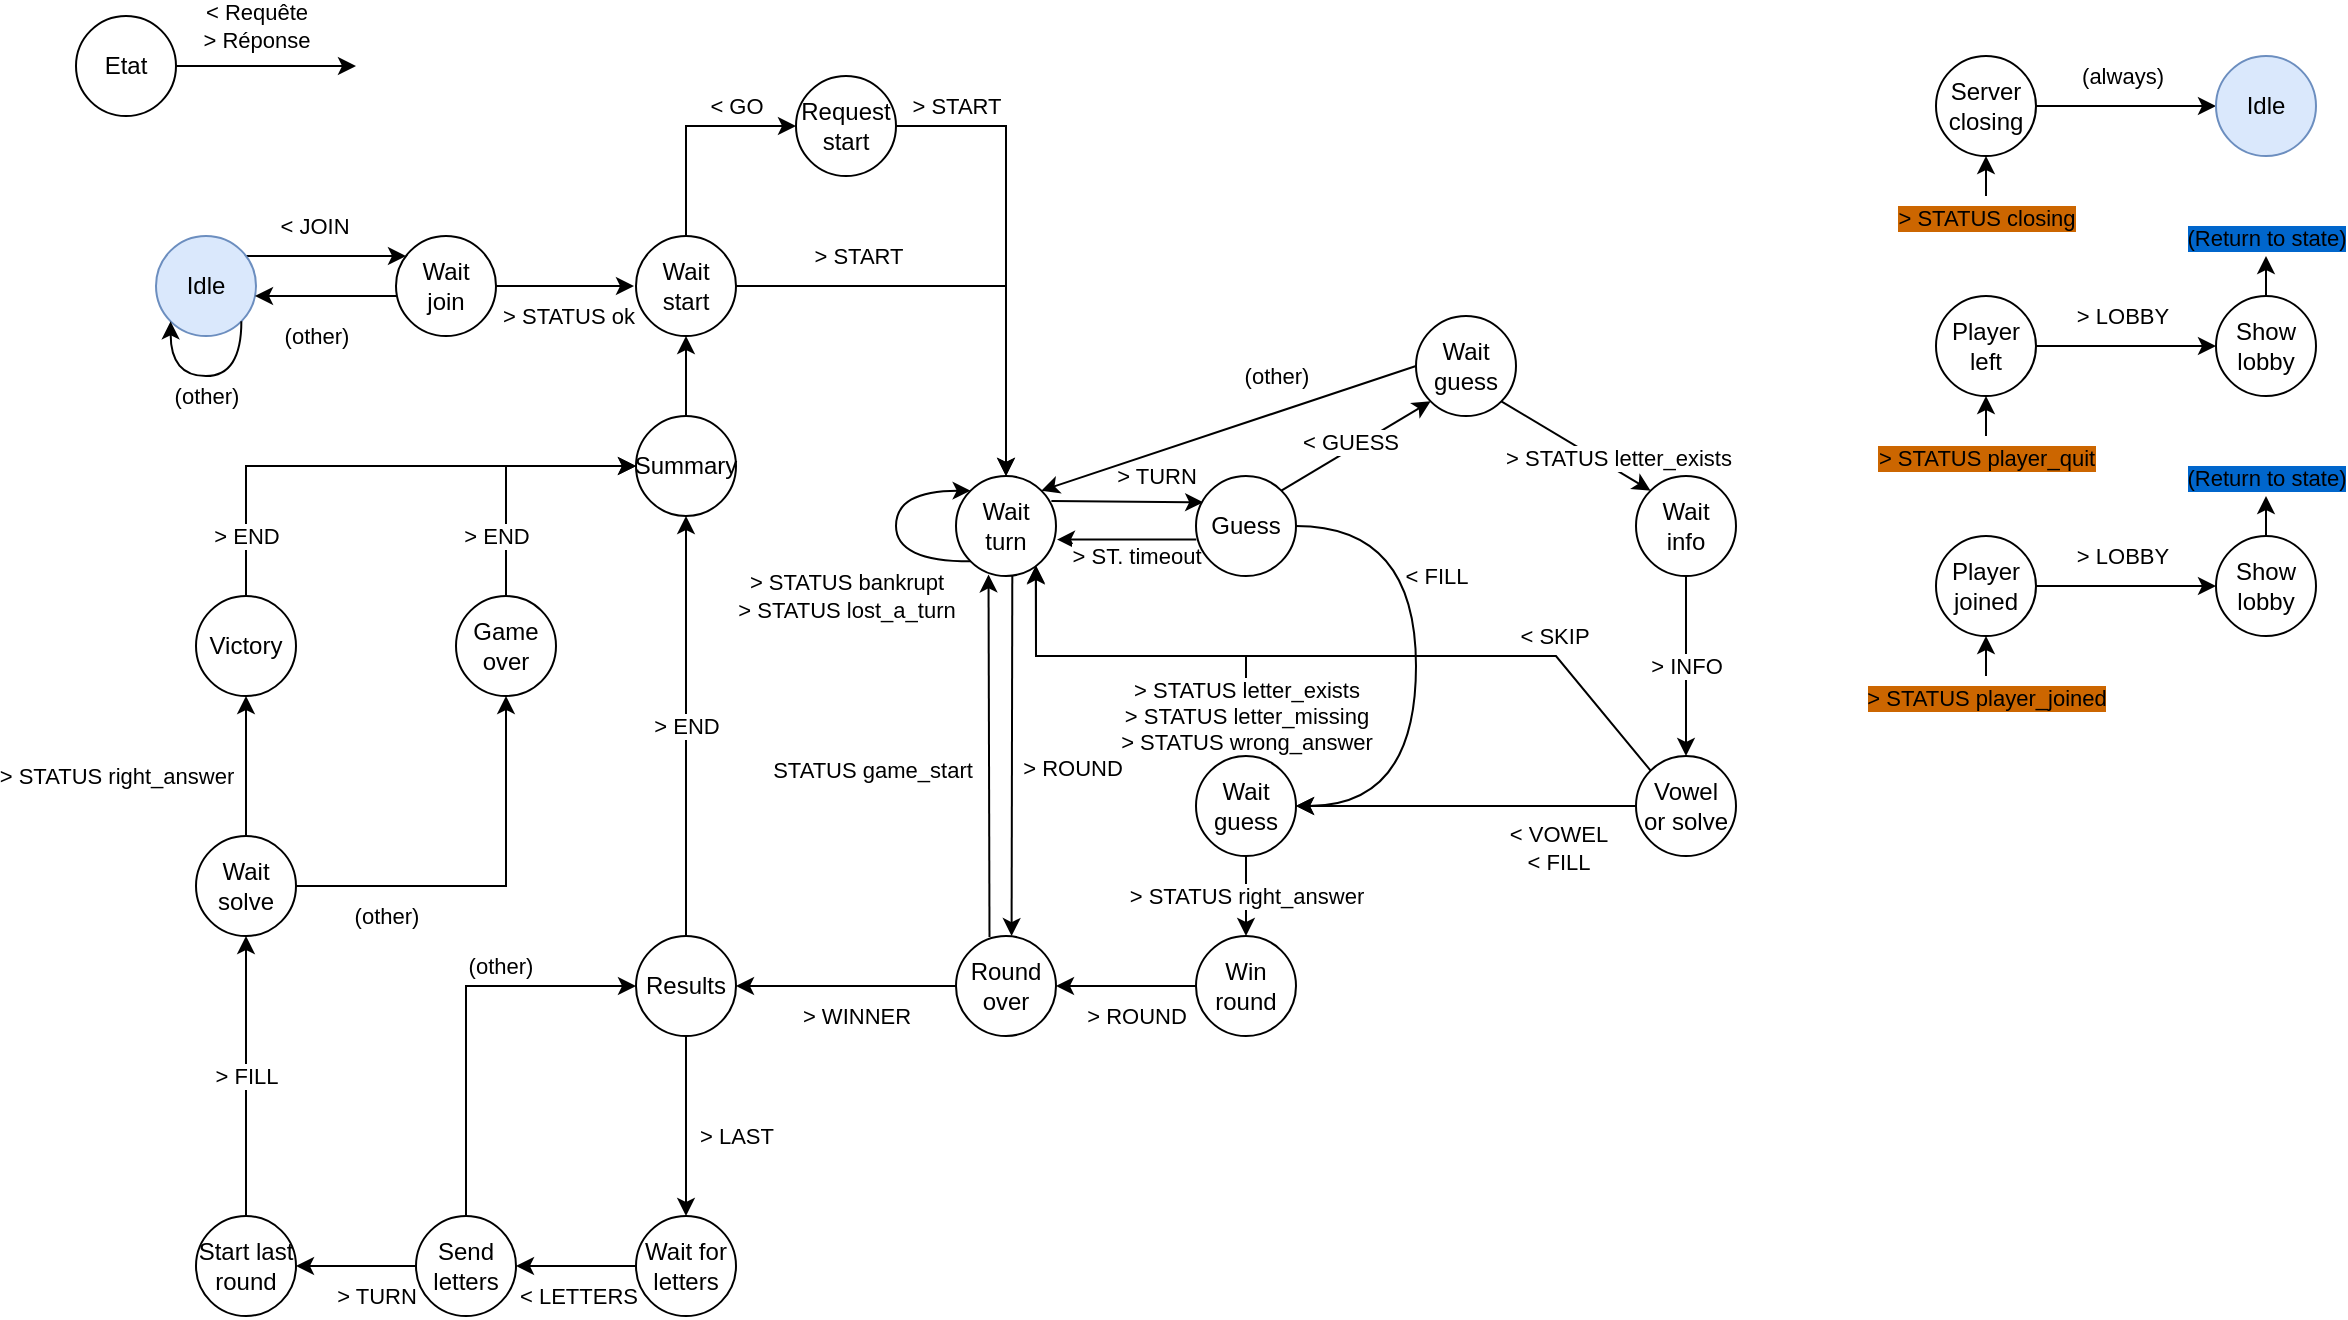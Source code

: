 <mxfile version="25.0.2">
  <diagram name="Page-1" id="v-ctXKjzzWnM4UZhPM1o">
    <mxGraphModel dx="1900" dy="629" grid="1" gridSize="10" guides="1" tooltips="1" connect="1" arrows="1" fold="1" page="1" pageScale="1" pageWidth="850" pageHeight="1100" math="0" shadow="0">
      <root>
        <mxCell id="0" />
        <mxCell id="1" parent="0" />
        <mxCell id="YX9CxxvUvG9lGDmzAH2j-2" style="edgeStyle=orthogonalEdgeStyle;rounded=0;orthogonalLoop=1;jettySize=auto;html=1;" parent="1" edge="1">
          <mxGeometry relative="1" as="geometry">
            <mxPoint x="140" y="35" as="targetPoint" />
            <mxPoint x="50" y="35" as="sourcePoint" />
            <Array as="points">
              <mxPoint x="130" y="35" />
            </Array>
          </mxGeometry>
        </mxCell>
        <mxCell id="YX9CxxvUvG9lGDmzAH2j-3" value="&amp;lt; Requête&lt;br&gt;&amp;gt; Réponse" style="edgeLabel;html=1;align=center;verticalAlign=middle;resizable=0;points=[];" parent="YX9CxxvUvG9lGDmzAH2j-2" vertex="1" connectable="0">
          <mxGeometry x="0.162" y="-5" relative="1" as="geometry">
            <mxPoint x="-13" y="-25" as="offset" />
          </mxGeometry>
        </mxCell>
        <mxCell id="YX9CxxvUvG9lGDmzAH2j-1" value="Etat" style="ellipse;whiteSpace=wrap;html=1;aspect=fixed;" parent="1" vertex="1">
          <mxGeometry y="10" width="50" height="50" as="geometry" />
        </mxCell>
        <mxCell id="YX9CxxvUvG9lGDmzAH2j-8" value="" style="edgeStyle=orthogonalEdgeStyle;rounded=0;orthogonalLoop=1;jettySize=auto;html=1;curved=1;" parent="1" source="YX9CxxvUvG9lGDmzAH2j-5" target="YX9CxxvUvG9lGDmzAH2j-6" edge="1">
          <mxGeometry relative="1" as="geometry">
            <Array as="points">
              <mxPoint x="120" y="130" />
              <mxPoint x="120" y="130" />
            </Array>
          </mxGeometry>
        </mxCell>
        <mxCell id="YX9CxxvUvG9lGDmzAH2j-9" value="&amp;lt; JOIN" style="edgeLabel;html=1;align=center;verticalAlign=middle;resizable=0;points=[];" parent="YX9CxxvUvG9lGDmzAH2j-8" vertex="1" connectable="0">
          <mxGeometry x="-0.079" y="-3" relative="1" as="geometry">
            <mxPoint x="-3" y="-18" as="offset" />
          </mxGeometry>
        </mxCell>
        <mxCell id="YX9CxxvUvG9lGDmzAH2j-5" value="Idle" style="ellipse;whiteSpace=wrap;html=1;aspect=fixed;fillColor=#dae8fc;strokeColor=#6c8ebf;" parent="1" vertex="1">
          <mxGeometry x="40" y="120" width="50" height="50" as="geometry" />
        </mxCell>
        <mxCell id="YX9CxxvUvG9lGDmzAH2j-10" value="(other)" style="edgeStyle=orthogonalEdgeStyle;rounded=0;orthogonalLoop=1;jettySize=auto;html=1;" parent="1" source="YX9CxxvUvG9lGDmzAH2j-6" target="YX9CxxvUvG9lGDmzAH2j-5" edge="1">
          <mxGeometry x="0.141" y="20" relative="1" as="geometry">
            <Array as="points">
              <mxPoint x="130" y="150" />
              <mxPoint x="130" y="150" />
            </Array>
            <mxPoint as="offset" />
          </mxGeometry>
        </mxCell>
        <mxCell id="YX9CxxvUvG9lGDmzAH2j-13" value="" style="edgeStyle=orthogonalEdgeStyle;rounded=0;orthogonalLoop=1;jettySize=auto;html=1;" parent="1" edge="1">
          <mxGeometry relative="1" as="geometry">
            <mxPoint x="209" y="145" as="sourcePoint" />
            <mxPoint x="279" y="145" as="targetPoint" />
          </mxGeometry>
        </mxCell>
        <mxCell id="YX9CxxvUvG9lGDmzAH2j-14" value="&amp;gt; STATUS ok" style="edgeLabel;html=1;align=center;verticalAlign=middle;resizable=0;points=[];" parent="YX9CxxvUvG9lGDmzAH2j-13" vertex="1" connectable="0">
          <mxGeometry x="0.062" y="-2" relative="1" as="geometry">
            <mxPoint y="13" as="offset" />
          </mxGeometry>
        </mxCell>
        <mxCell id="YX9CxxvUvG9lGDmzAH2j-6" value="&lt;div&gt;Wait&lt;br&gt;join&lt;br&gt;&lt;/div&gt;" style="ellipse;whiteSpace=wrap;html=1;aspect=fixed;" parent="1" vertex="1">
          <mxGeometry x="160" y="120" width="50" height="50" as="geometry" />
        </mxCell>
        <mxCell id="YX9CxxvUvG9lGDmzAH2j-35" value="" style="edgeStyle=orthogonalEdgeStyle;rounded=0;orthogonalLoop=1;jettySize=auto;html=1;exitX=1;exitY=0.5;exitDx=0;exitDy=0;" parent="1" source="YX9CxxvUvG9lGDmzAH2j-11" target="YX9CxxvUvG9lGDmzAH2j-34" edge="1">
          <mxGeometry relative="1" as="geometry">
            <mxPoint x="385" y="170" as="sourcePoint" />
          </mxGeometry>
        </mxCell>
        <mxCell id="YX9CxxvUvG9lGDmzAH2j-36" value="&amp;gt; START" style="edgeLabel;html=1;align=center;verticalAlign=middle;resizable=0;points=[];" parent="YX9CxxvUvG9lGDmzAH2j-35" vertex="1" connectable="0">
          <mxGeometry x="-0.075" relative="1" as="geometry">
            <mxPoint x="-46" y="-15" as="offset" />
          </mxGeometry>
        </mxCell>
        <mxCell id="YcxTWG14lLUy_fHVbMqi-2" style="edgeStyle=orthogonalEdgeStyle;rounded=0;orthogonalLoop=1;jettySize=auto;html=1;exitX=0.5;exitY=0;exitDx=0;exitDy=0;entryX=0;entryY=0.5;entryDx=0;entryDy=0;" parent="1" source="YX9CxxvUvG9lGDmzAH2j-11" target="YcxTWG14lLUy_fHVbMqi-1" edge="1">
          <mxGeometry relative="1" as="geometry" />
        </mxCell>
        <mxCell id="YcxTWG14lLUy_fHVbMqi-4" value="&amp;lt; GO" style="edgeLabel;html=1;align=center;verticalAlign=middle;resizable=0;points=[];" parent="YcxTWG14lLUy_fHVbMqi-2" vertex="1" connectable="0">
          <mxGeometry x="0.53" y="-2" relative="1" as="geometry">
            <mxPoint x="-4" y="-12" as="offset" />
          </mxGeometry>
        </mxCell>
        <mxCell id="YX9CxxvUvG9lGDmzAH2j-11" value="Wait&lt;br&gt;start" style="ellipse;whiteSpace=wrap;html=1;aspect=fixed;" parent="1" vertex="1">
          <mxGeometry x="280" y="120" width="50" height="50" as="geometry" />
        </mxCell>
        <mxCell id="YX9CxxvUvG9lGDmzAH2j-61" style="edgeStyle=orthogonalEdgeStyle;rounded=0;orthogonalLoop=1;jettySize=auto;html=1;exitX=1;exitY=0.5;exitDx=0;exitDy=0;entryX=0;entryY=0.5;entryDx=0;entryDy=0;" parent="1" source="YX9CxxvUvG9lGDmzAH2j-28" target="YX9CxxvUvG9lGDmzAH2j-60" edge="1">
          <mxGeometry relative="1" as="geometry" />
        </mxCell>
        <mxCell id="YX9CxxvUvG9lGDmzAH2j-62" value="&amp;gt; LOBBY" style="edgeLabel;html=1;align=center;verticalAlign=middle;resizable=0;points=[];" parent="YX9CxxvUvG9lGDmzAH2j-61" vertex="1" connectable="0">
          <mxGeometry x="-0.05" relative="1" as="geometry">
            <mxPoint y="-15" as="offset" />
          </mxGeometry>
        </mxCell>
        <mxCell id="YX9CxxvUvG9lGDmzAH2j-28" value="Player&lt;br&gt;left" style="ellipse;whiteSpace=wrap;html=1;aspect=fixed;" parent="1" vertex="1">
          <mxGeometry x="930" y="150" width="50" height="50" as="geometry" />
        </mxCell>
        <mxCell id="YX9CxxvUvG9lGDmzAH2j-29" value="" style="endArrow=classic;html=1;rounded=0;entryX=0.5;entryY=1;entryDx=0;entryDy=0;" parent="1" target="YX9CxxvUvG9lGDmzAH2j-28" edge="1">
          <mxGeometry width="50" height="50" relative="1" as="geometry">
            <mxPoint x="955" y="220" as="sourcePoint" />
            <mxPoint x="910" y="230" as="targetPoint" />
          </mxGeometry>
        </mxCell>
        <mxCell id="YX9CxxvUvG9lGDmzAH2j-30" value="&lt;div&gt;&amp;gt; STATUS player_quit&lt;/div&gt;" style="edgeLabel;html=1;align=center;verticalAlign=middle;resizable=0;points=[];labelBackgroundColor=#CC6600;fontColor=default;" parent="YX9CxxvUvG9lGDmzAH2j-29" vertex="1" connectable="0">
          <mxGeometry x="-0.342" y="-1" relative="1" as="geometry">
            <mxPoint x="-1" y="17" as="offset" />
          </mxGeometry>
        </mxCell>
        <mxCell id="YX9CxxvUvG9lGDmzAH2j-31" value="" style="endArrow=classic;html=1;rounded=0;exitX=0.5;exitY=0;exitDx=0;exitDy=0;" parent="1" source="YX9CxxvUvG9lGDmzAH2j-60" edge="1">
          <mxGeometry width="50" height="50" relative="1" as="geometry">
            <mxPoint x="1054.57" y="150" as="sourcePoint" />
            <mxPoint x="1095" y="130" as="targetPoint" />
          </mxGeometry>
        </mxCell>
        <mxCell id="YX9CxxvUvG9lGDmzAH2j-32" value="&lt;div&gt;(Return to state)&lt;/div&gt;" style="edgeLabel;html=1;align=center;verticalAlign=middle;resizable=0;points=[];labelBackgroundColor=#0066CC;fontColor=default;" parent="YX9CxxvUvG9lGDmzAH2j-31" vertex="1" connectable="0">
          <mxGeometry x="-0.342" y="-1" relative="1" as="geometry">
            <mxPoint x="-1" y="-23" as="offset" />
          </mxGeometry>
        </mxCell>
        <mxCell id="YX9CxxvUvG9lGDmzAH2j-39" value="" style="rounded=0;orthogonalLoop=1;jettySize=auto;html=1;exitX=0.954;exitY=0.25;exitDx=0;exitDy=0;entryX=0.072;entryY=0.263;entryDx=0;entryDy=0;exitPerimeter=0;entryPerimeter=0;" parent="1" source="YX9CxxvUvG9lGDmzAH2j-34" target="YX9CxxvUvG9lGDmzAH2j-38" edge="1">
          <mxGeometry relative="1" as="geometry" />
        </mxCell>
        <mxCell id="YX9CxxvUvG9lGDmzAH2j-40" value="&amp;gt; TURN" style="edgeLabel;html=1;align=center;verticalAlign=middle;resizable=0;points=[];" parent="YX9CxxvUvG9lGDmzAH2j-39" vertex="1" connectable="0">
          <mxGeometry x="0.067" y="-3" relative="1" as="geometry">
            <mxPoint x="12" y="-16" as="offset" />
          </mxGeometry>
        </mxCell>
        <mxCell id="YX9CxxvUvG9lGDmzAH2j-115" style="rounded=0;orthogonalLoop=1;jettySize=auto;html=1;exitX=0.563;exitY=1.001;exitDx=0;exitDy=0;entryX=0.556;entryY=0.001;entryDx=0;entryDy=0;exitPerimeter=0;entryPerimeter=0;" parent="1" source="YX9CxxvUvG9lGDmzAH2j-34" target="YX9CxxvUvG9lGDmzAH2j-93" edge="1">
          <mxGeometry relative="1" as="geometry">
            <Array as="points" />
          </mxGeometry>
        </mxCell>
        <mxCell id="YX9CxxvUvG9lGDmzAH2j-116" value="&amp;gt; ROUND" style="edgeLabel;html=1;align=center;verticalAlign=middle;resizable=0;points=[];" parent="YX9CxxvUvG9lGDmzAH2j-115" vertex="1" connectable="0">
          <mxGeometry x="-0.113" relative="1" as="geometry">
            <mxPoint x="30" y="16" as="offset" />
          </mxGeometry>
        </mxCell>
        <mxCell id="YX9CxxvUvG9lGDmzAH2j-34" value="Wait&lt;br&gt;turn" style="ellipse;whiteSpace=wrap;html=1;aspect=fixed;" parent="1" vertex="1">
          <mxGeometry x="440" y="240" width="50" height="50" as="geometry" />
        </mxCell>
        <mxCell id="YX9CxxvUvG9lGDmzAH2j-42" style="rounded=0;orthogonalLoop=1;jettySize=auto;html=1;exitX=1;exitY=0;exitDx=0;exitDy=0;entryX=0;entryY=1;entryDx=0;entryDy=0;" parent="1" source="YX9CxxvUvG9lGDmzAH2j-38" target="YX9CxxvUvG9lGDmzAH2j-41" edge="1">
          <mxGeometry relative="1" as="geometry" />
        </mxCell>
        <mxCell id="YX9CxxvUvG9lGDmzAH2j-43" value="&amp;lt; GUESS" style="edgeLabel;html=1;align=center;verticalAlign=middle;resizable=0;points=[];" parent="YX9CxxvUvG9lGDmzAH2j-42" vertex="1" connectable="0">
          <mxGeometry x="0.133" y="-1" relative="1" as="geometry">
            <mxPoint x="-9" as="offset" />
          </mxGeometry>
        </mxCell>
        <mxCell id="YX9CxxvUvG9lGDmzAH2j-44" style="rounded=0;orthogonalLoop=1;jettySize=auto;html=1;exitX=0.003;exitY=0.636;exitDx=0;exitDy=0;entryX=1.01;entryY=0.636;entryDx=0;entryDy=0;entryPerimeter=0;exitPerimeter=0;" parent="1" source="YX9CxxvUvG9lGDmzAH2j-38" target="YX9CxxvUvG9lGDmzAH2j-34" edge="1">
          <mxGeometry relative="1" as="geometry" />
        </mxCell>
        <mxCell id="YX9CxxvUvG9lGDmzAH2j-45" value="&amp;gt; ST. timeout" style="edgeLabel;html=1;align=center;verticalAlign=middle;resizable=0;points=[];" parent="YX9CxxvUvG9lGDmzAH2j-44" vertex="1" connectable="0">
          <mxGeometry x="-0.069" y="3" relative="1" as="geometry">
            <mxPoint x="2" y="5" as="offset" />
          </mxGeometry>
        </mxCell>
        <mxCell id="YX9CxxvUvG9lGDmzAH2j-38" value="Guess" style="ellipse;whiteSpace=wrap;html=1;aspect=fixed;" parent="1" vertex="1">
          <mxGeometry x="560" y="240" width="50" height="50" as="geometry" />
        </mxCell>
        <mxCell id="YX9CxxvUvG9lGDmzAH2j-89" style="rounded=0;orthogonalLoop=1;jettySize=auto;html=1;exitX=1;exitY=1;exitDx=0;exitDy=0;entryX=0;entryY=0;entryDx=0;entryDy=0;" parent="1" source="YX9CxxvUvG9lGDmzAH2j-41" target="YX9CxxvUvG9lGDmzAH2j-88" edge="1">
          <mxGeometry relative="1" as="geometry" />
        </mxCell>
        <mxCell id="YX9CxxvUvG9lGDmzAH2j-92" value="&lt;div&gt;&amp;gt; STATUS letter_exists&lt;/div&gt;" style="edgeLabel;html=1;align=center;verticalAlign=middle;resizable=0;points=[];" parent="YX9CxxvUvG9lGDmzAH2j-89" vertex="1" connectable="0">
          <mxGeometry x="0.066" y="-1" relative="1" as="geometry">
            <mxPoint x="19" y="3" as="offset" />
          </mxGeometry>
        </mxCell>
        <mxCell id="YX9CxxvUvG9lGDmzAH2j-99" value="" style="rounded=0;orthogonalLoop=1;jettySize=auto;html=1;exitX=0;exitY=0.5;exitDx=0;exitDy=0;entryX=1;entryY=0;entryDx=0;entryDy=0;" parent="1" source="YX9CxxvUvG9lGDmzAH2j-41" target="YX9CxxvUvG9lGDmzAH2j-34" edge="1">
          <mxGeometry relative="1" as="geometry" />
        </mxCell>
        <mxCell id="YX9CxxvUvG9lGDmzAH2j-100" value="(other)" style="edgeLabel;html=1;align=center;verticalAlign=middle;resizable=0;points=[];" parent="YX9CxxvUvG9lGDmzAH2j-99" vertex="1" connectable="0">
          <mxGeometry x="-0.257" y="3" relative="1" as="geometry">
            <mxPoint x="-1" y="-21" as="offset" />
          </mxGeometry>
        </mxCell>
        <mxCell id="YX9CxxvUvG9lGDmzAH2j-41" value="Wait&lt;br&gt;guess" style="ellipse;whiteSpace=wrap;html=1;aspect=fixed;" parent="1" vertex="1">
          <mxGeometry x="670" y="160" width="50" height="50" as="geometry" />
        </mxCell>
        <mxCell id="YX9CxxvUvG9lGDmzAH2j-102" style="rounded=0;orthogonalLoop=1;jettySize=auto;html=1;exitX=0;exitY=0.5;exitDx=0;exitDy=0;entryX=1;entryY=0.5;entryDx=0;entryDy=0;" parent="1" source="YX9CxxvUvG9lGDmzAH2j-46" target="YX9CxxvUvG9lGDmzAH2j-56" edge="1">
          <mxGeometry relative="1" as="geometry" />
        </mxCell>
        <mxCell id="YX9CxxvUvG9lGDmzAH2j-103" value="&amp;lt; VOWEL&lt;br&gt;&amp;lt; FILL" style="edgeLabel;html=1;align=center;verticalAlign=middle;resizable=0;points=[];" parent="YX9CxxvUvG9lGDmzAH2j-102" vertex="1" connectable="0">
          <mxGeometry x="-0.268" y="-1" relative="1" as="geometry">
            <mxPoint x="23" y="22" as="offset" />
          </mxGeometry>
        </mxCell>
        <mxCell id="YX9CxxvUvG9lGDmzAH2j-46" value="Vowel&lt;br&gt;or solve" style="ellipse;whiteSpace=wrap;html=1;aspect=fixed;" parent="1" vertex="1">
          <mxGeometry x="780" y="380" width="50" height="50" as="geometry" />
        </mxCell>
        <mxCell id="YX9CxxvUvG9lGDmzAH2j-106" value="&amp;gt; STATUS right_answer" style="edgeStyle=orthogonalEdgeStyle;rounded=0;orthogonalLoop=1;jettySize=auto;html=1;exitX=0.5;exitY=1;exitDx=0;exitDy=0;entryX=0.5;entryY=0;entryDx=0;entryDy=0;" parent="1" source="YX9CxxvUvG9lGDmzAH2j-56" target="YX9CxxvUvG9lGDmzAH2j-104" edge="1">
          <mxGeometry relative="1" as="geometry">
            <mxPoint as="offset" />
          </mxGeometry>
        </mxCell>
        <mxCell id="YX9CxxvUvG9lGDmzAH2j-125" style="rounded=0;orthogonalLoop=1;jettySize=auto;html=1;exitX=0.5;exitY=0;exitDx=0;exitDy=0;edgeStyle=orthogonalEdgeStyle;entryX=0.799;entryY=0.902;entryDx=0;entryDy=0;entryPerimeter=0;" parent="1" source="YX9CxxvUvG9lGDmzAH2j-56" target="YX9CxxvUvG9lGDmzAH2j-34" edge="1">
          <mxGeometry relative="1" as="geometry">
            <mxPoint x="480" y="300" as="targetPoint" />
            <Array as="points">
              <mxPoint x="585" y="330" />
              <mxPoint x="480" y="330" />
            </Array>
          </mxGeometry>
        </mxCell>
        <mxCell id="YX9CxxvUvG9lGDmzAH2j-127" value="&amp;gt; STATUS letter_exists&lt;br&gt;&amp;gt; STATUS letter_missing&lt;br&gt;&amp;gt; STATUS wrong_answer" style="edgeLabel;html=1;align=center;verticalAlign=middle;resizable=0;points=[];" parent="YX9CxxvUvG9lGDmzAH2j-125" vertex="1" connectable="0">
          <mxGeometry x="0.336" y="-1" relative="1" as="geometry">
            <mxPoint x="83" y="31" as="offset" />
          </mxGeometry>
        </mxCell>
        <mxCell id="YX9CxxvUvG9lGDmzAH2j-56" value="Wait guess" style="ellipse;whiteSpace=wrap;html=1;aspect=fixed;" parent="1" vertex="1">
          <mxGeometry x="560" y="380" width="50" height="50" as="geometry" />
        </mxCell>
        <mxCell id="YX9CxxvUvG9lGDmzAH2j-60" value="Show lobby" style="ellipse;whiteSpace=wrap;html=1;aspect=fixed;" parent="1" vertex="1">
          <mxGeometry x="1070" y="150" width="50" height="50" as="geometry" />
        </mxCell>
        <mxCell id="YX9CxxvUvG9lGDmzAH2j-71" style="edgeStyle=orthogonalEdgeStyle;rounded=0;orthogonalLoop=1;jettySize=auto;html=1;exitX=1;exitY=0.5;exitDx=0;exitDy=0;entryX=0;entryY=0.5;entryDx=0;entryDy=0;" parent="1" source="YX9CxxvUvG9lGDmzAH2j-73" target="YX9CxxvUvG9lGDmzAH2j-78" edge="1">
          <mxGeometry relative="1" as="geometry" />
        </mxCell>
        <mxCell id="YX9CxxvUvG9lGDmzAH2j-72" value="&amp;gt; LOBBY" style="edgeLabel;html=1;align=center;verticalAlign=middle;resizable=0;points=[];" parent="YX9CxxvUvG9lGDmzAH2j-71" vertex="1" connectable="0">
          <mxGeometry x="-0.05" relative="1" as="geometry">
            <mxPoint y="-15" as="offset" />
          </mxGeometry>
        </mxCell>
        <mxCell id="YX9CxxvUvG9lGDmzAH2j-73" value="Player joined" style="ellipse;whiteSpace=wrap;html=1;aspect=fixed;" parent="1" vertex="1">
          <mxGeometry x="930" y="270" width="50" height="50" as="geometry" />
        </mxCell>
        <mxCell id="YX9CxxvUvG9lGDmzAH2j-74" value="" style="endArrow=classic;html=1;rounded=0;entryX=0.5;entryY=1;entryDx=0;entryDy=0;" parent="1" target="YX9CxxvUvG9lGDmzAH2j-73" edge="1">
          <mxGeometry width="50" height="50" relative="1" as="geometry">
            <mxPoint x="955" y="340" as="sourcePoint" />
            <mxPoint x="910" y="350" as="targetPoint" />
          </mxGeometry>
        </mxCell>
        <mxCell id="YX9CxxvUvG9lGDmzAH2j-75" value="&lt;div&gt;&amp;gt; STATUS player_joined&lt;/div&gt;" style="edgeLabel;html=1;align=center;verticalAlign=middle;resizable=0;points=[];labelBackgroundColor=#CC6600;fontColor=default;" parent="YX9CxxvUvG9lGDmzAH2j-74" vertex="1" connectable="0">
          <mxGeometry x="-0.342" y="-1" relative="1" as="geometry">
            <mxPoint x="-1" y="17" as="offset" />
          </mxGeometry>
        </mxCell>
        <mxCell id="YX9CxxvUvG9lGDmzAH2j-76" value="" style="endArrow=classic;html=1;rounded=0;exitX=0.5;exitY=0;exitDx=0;exitDy=0;" parent="1" source="YX9CxxvUvG9lGDmzAH2j-78" edge="1">
          <mxGeometry width="50" height="50" relative="1" as="geometry">
            <mxPoint x="1054.57" y="270" as="sourcePoint" />
            <mxPoint x="1095" y="250" as="targetPoint" />
          </mxGeometry>
        </mxCell>
        <mxCell id="YX9CxxvUvG9lGDmzAH2j-77" value="&lt;div&gt;(Return to state)&lt;/div&gt;" style="edgeLabel;html=1;align=center;verticalAlign=middle;resizable=0;points=[];labelBackgroundColor=#0066CC;fontColor=default;" parent="YX9CxxvUvG9lGDmzAH2j-76" vertex="1" connectable="0">
          <mxGeometry x="-0.342" y="-1" relative="1" as="geometry">
            <mxPoint x="-1" y="-23" as="offset" />
          </mxGeometry>
        </mxCell>
        <mxCell id="YX9CxxvUvG9lGDmzAH2j-78" value="Show lobby" style="ellipse;whiteSpace=wrap;html=1;aspect=fixed;" parent="1" vertex="1">
          <mxGeometry x="1070" y="270" width="50" height="50" as="geometry" />
        </mxCell>
        <mxCell id="YX9CxxvUvG9lGDmzAH2j-79" style="edgeStyle=orthogonalEdgeStyle;rounded=0;orthogonalLoop=1;jettySize=auto;html=1;exitX=1;exitY=0.5;exitDx=0;exitDy=0;entryX=0;entryY=0.5;entryDx=0;entryDy=0;" parent="1" source="YX9CxxvUvG9lGDmzAH2j-81" target="YX9CxxvUvG9lGDmzAH2j-86" edge="1">
          <mxGeometry relative="1" as="geometry" />
        </mxCell>
        <mxCell id="YX9CxxvUvG9lGDmzAH2j-80" value="(always)" style="edgeLabel;html=1;align=center;verticalAlign=middle;resizable=0;points=[];" parent="YX9CxxvUvG9lGDmzAH2j-79" vertex="1" connectable="0">
          <mxGeometry x="-0.05" relative="1" as="geometry">
            <mxPoint y="-15" as="offset" />
          </mxGeometry>
        </mxCell>
        <mxCell id="YX9CxxvUvG9lGDmzAH2j-81" value="Server closing" style="ellipse;whiteSpace=wrap;html=1;aspect=fixed;" parent="1" vertex="1">
          <mxGeometry x="930" y="30" width="50" height="50" as="geometry" />
        </mxCell>
        <mxCell id="YX9CxxvUvG9lGDmzAH2j-82" value="" style="endArrow=classic;html=1;rounded=0;entryX=0.5;entryY=1;entryDx=0;entryDy=0;" parent="1" target="YX9CxxvUvG9lGDmzAH2j-81" edge="1">
          <mxGeometry width="50" height="50" relative="1" as="geometry">
            <mxPoint x="955" y="100" as="sourcePoint" />
            <mxPoint x="910" y="110" as="targetPoint" />
          </mxGeometry>
        </mxCell>
        <mxCell id="YX9CxxvUvG9lGDmzAH2j-83" value="&lt;div&gt;&amp;gt; STATUS closing&lt;br&gt;&lt;/div&gt;" style="edgeLabel;html=1;align=center;verticalAlign=middle;resizable=0;points=[];labelBackgroundColor=#CC6600;fontColor=default;" parent="YX9CxxvUvG9lGDmzAH2j-82" vertex="1" connectable="0">
          <mxGeometry x="-0.342" y="-1" relative="1" as="geometry">
            <mxPoint x="-1" y="17" as="offset" />
          </mxGeometry>
        </mxCell>
        <mxCell id="YX9CxxvUvG9lGDmzAH2j-86" value="Idle" style="ellipse;whiteSpace=wrap;html=1;aspect=fixed;fillColor=#dae8fc;strokeColor=#6c8ebf;" parent="1" vertex="1">
          <mxGeometry x="1070" y="30" width="50" height="50" as="geometry" />
        </mxCell>
        <mxCell id="YX9CxxvUvG9lGDmzAH2j-101" value="&amp;gt; INFO" style="edgeStyle=orthogonalEdgeStyle;rounded=0;orthogonalLoop=1;jettySize=auto;html=1;exitX=0.5;exitY=1;exitDx=0;exitDy=0;entryX=0.5;entryY=0;entryDx=0;entryDy=0;" parent="1" source="YX9CxxvUvG9lGDmzAH2j-88" target="YX9CxxvUvG9lGDmzAH2j-46" edge="1">
          <mxGeometry relative="1" as="geometry" />
        </mxCell>
        <mxCell id="YX9CxxvUvG9lGDmzAH2j-88" value="Wait&lt;br&gt;info" style="ellipse;whiteSpace=wrap;html=1;aspect=fixed;" parent="1" vertex="1">
          <mxGeometry x="780" y="240" width="50" height="50" as="geometry" />
        </mxCell>
        <mxCell id="YX9CxxvUvG9lGDmzAH2j-97" style="rounded=0;orthogonalLoop=1;jettySize=auto;html=1;exitX=0.335;exitY=0.011;exitDx=0;exitDy=0;entryX=0.325;entryY=0.984;entryDx=0;entryDy=0;entryPerimeter=0;exitPerimeter=0;" parent="1" source="YX9CxxvUvG9lGDmzAH2j-93" target="YX9CxxvUvG9lGDmzAH2j-34" edge="1">
          <mxGeometry relative="1" as="geometry" />
        </mxCell>
        <mxCell id="YX9CxxvUvG9lGDmzAH2j-98" value="STATUS game_start" style="edgeLabel;html=1;align=center;verticalAlign=middle;resizable=0;points=[];" parent="YX9CxxvUvG9lGDmzAH2j-97" vertex="1" connectable="0">
          <mxGeometry x="0.121" y="3" relative="1" as="geometry">
            <mxPoint x="-56" y="18" as="offset" />
          </mxGeometry>
        </mxCell>
        <mxCell id="YX9CxxvUvG9lGDmzAH2j-118" value="&amp;gt; WINNER" style="edgeStyle=orthogonalEdgeStyle;rounded=0;orthogonalLoop=1;jettySize=auto;html=1;exitX=0;exitY=0.5;exitDx=0;exitDy=0;entryX=1;entryY=0.5;entryDx=0;entryDy=0;" parent="1" source="YX9CxxvUvG9lGDmzAH2j-93" target="YX9CxxvUvG9lGDmzAH2j-117" edge="1">
          <mxGeometry x="-0.091" y="15" relative="1" as="geometry">
            <mxPoint as="offset" />
          </mxGeometry>
        </mxCell>
        <mxCell id="YX9CxxvUvG9lGDmzAH2j-93" value="Round over" style="ellipse;whiteSpace=wrap;html=1;aspect=fixed;" parent="1" vertex="1">
          <mxGeometry x="440" y="470" width="50" height="50" as="geometry" />
        </mxCell>
        <mxCell id="YX9CxxvUvG9lGDmzAH2j-111" style="rounded=0;orthogonalLoop=1;jettySize=auto;html=1;exitX=0;exitY=0.5;exitDx=0;exitDy=0;entryX=1;entryY=0.5;entryDx=0;entryDy=0;" parent="1" source="YX9CxxvUvG9lGDmzAH2j-104" target="YX9CxxvUvG9lGDmzAH2j-93" edge="1">
          <mxGeometry relative="1" as="geometry" />
        </mxCell>
        <mxCell id="YX9CxxvUvG9lGDmzAH2j-112" value="&amp;gt; ROUND" style="edgeLabel;html=1;align=center;verticalAlign=middle;resizable=0;points=[];" parent="YX9CxxvUvG9lGDmzAH2j-111" vertex="1" connectable="0">
          <mxGeometry x="0.255" y="-1" relative="1" as="geometry">
            <mxPoint x="14" y="16" as="offset" />
          </mxGeometry>
        </mxCell>
        <mxCell id="YX9CxxvUvG9lGDmzAH2j-104" value="Win round" style="ellipse;whiteSpace=wrap;html=1;aspect=fixed;" parent="1" vertex="1">
          <mxGeometry x="560" y="470" width="50" height="50" as="geometry" />
        </mxCell>
        <mxCell id="YX9CxxvUvG9lGDmzAH2j-107" style="rounded=0;orthogonalLoop=1;jettySize=auto;html=1;jumpStyle=arc;exitX=0;exitY=0;exitDx=0;exitDy=0;entryX=0.799;entryY=0.893;entryDx=0;entryDy=0;entryPerimeter=0;" parent="1" source="YX9CxxvUvG9lGDmzAH2j-46" target="YX9CxxvUvG9lGDmzAH2j-34" edge="1">
          <mxGeometry relative="1" as="geometry">
            <mxPoint x="760" y="370" as="sourcePoint" />
            <mxPoint x="480" y="290" as="targetPoint" />
            <Array as="points">
              <mxPoint x="740" y="330" />
              <mxPoint x="480" y="330" />
            </Array>
          </mxGeometry>
        </mxCell>
        <mxCell id="YX9CxxvUvG9lGDmzAH2j-108" value="&amp;lt; SKIP" style="edgeLabel;html=1;align=center;verticalAlign=middle;resizable=0;points=[];" parent="YX9CxxvUvG9lGDmzAH2j-107" vertex="1" connectable="0">
          <mxGeometry x="-0.497" y="4" relative="1" as="geometry">
            <mxPoint x="20" y="-14" as="offset" />
          </mxGeometry>
        </mxCell>
        <mxCell id="YX9CxxvUvG9lGDmzAH2j-132" value="&amp;gt; LAST" style="edgeStyle=orthogonalEdgeStyle;rounded=0;orthogonalLoop=1;jettySize=auto;html=1;exitX=0.5;exitY=1;exitDx=0;exitDy=0;entryX=0.5;entryY=0;entryDx=0;entryDy=0;" parent="1" source="YX9CxxvUvG9lGDmzAH2j-117" target="TkXQicqRdpOOeBO_oOnK-1" edge="1">
          <mxGeometry x="0.111" y="25" relative="1" as="geometry">
            <mxPoint as="offset" />
            <Array as="points">
              <mxPoint x="305" y="580" />
              <mxPoint x="305" y="580" />
            </Array>
          </mxGeometry>
        </mxCell>
        <mxCell id="YX9CxxvUvG9lGDmzAH2j-135" value="&amp;gt; END" style="edgeStyle=orthogonalEdgeStyle;rounded=0;orthogonalLoop=1;jettySize=auto;html=1;exitX=0.5;exitY=0;exitDx=0;exitDy=0;entryX=0.5;entryY=1;entryDx=0;entryDy=0;" parent="1" source="YX9CxxvUvG9lGDmzAH2j-117" target="YX9CxxvUvG9lGDmzAH2j-133" edge="1">
          <mxGeometry relative="1" as="geometry" />
        </mxCell>
        <mxCell id="YX9CxxvUvG9lGDmzAH2j-117" value="Results" style="ellipse;whiteSpace=wrap;html=1;aspect=fixed;" parent="1" vertex="1">
          <mxGeometry x="280" y="470" width="50" height="50" as="geometry" />
        </mxCell>
        <mxCell id="YX9CxxvUvG9lGDmzAH2j-121" value="(other)" style="edgeStyle=orthogonalEdgeStyle;rounded=0;orthogonalLoop=1;jettySize=auto;html=1;exitX=1;exitY=1;exitDx=0;exitDy=0;entryX=0;entryY=1;entryDx=0;entryDy=0;curved=1;" parent="1" source="YX9CxxvUvG9lGDmzAH2j-5" target="YX9CxxvUvG9lGDmzAH2j-5" edge="1">
          <mxGeometry y="10" relative="1" as="geometry">
            <Array as="points">
              <mxPoint x="83" y="190" />
              <mxPoint x="47" y="190" />
            </Array>
            <mxPoint as="offset" />
          </mxGeometry>
        </mxCell>
        <mxCell id="YX9CxxvUvG9lGDmzAH2j-139" value="&amp;gt; FILL" style="edgeStyle=orthogonalEdgeStyle;rounded=0;orthogonalLoop=1;jettySize=auto;html=1;exitX=0.5;exitY=0;exitDx=0;exitDy=0;entryX=0.5;entryY=1;entryDx=0;entryDy=0;" parent="1" source="YX9CxxvUvG9lGDmzAH2j-131" target="YX9CxxvUvG9lGDmzAH2j-137" edge="1">
          <mxGeometry relative="1" as="geometry" />
        </mxCell>
        <mxCell id="YX9CxxvUvG9lGDmzAH2j-131" value="Start last round" style="ellipse;whiteSpace=wrap;html=1;aspect=fixed;" parent="1" vertex="1">
          <mxGeometry x="60" y="610" width="50" height="50" as="geometry" />
        </mxCell>
        <mxCell id="YX9CxxvUvG9lGDmzAH2j-134" style="edgeStyle=orthogonalEdgeStyle;rounded=0;orthogonalLoop=1;jettySize=auto;html=1;exitX=0.5;exitY=0;exitDx=0;exitDy=0;entryX=0.5;entryY=1;entryDx=0;entryDy=0;" parent="1" source="YX9CxxvUvG9lGDmzAH2j-133" target="YX9CxxvUvG9lGDmzAH2j-11" edge="1">
          <mxGeometry relative="1" as="geometry" />
        </mxCell>
        <mxCell id="YX9CxxvUvG9lGDmzAH2j-133" value="Summary" style="ellipse;whiteSpace=wrap;html=1;aspect=fixed;" parent="1" vertex="1">
          <mxGeometry x="280" y="210" width="50" height="50" as="geometry" />
        </mxCell>
        <mxCell id="YX9CxxvUvG9lGDmzAH2j-145" style="edgeStyle=orthogonalEdgeStyle;rounded=0;orthogonalLoop=1;jettySize=auto;html=1;exitX=1;exitY=0.5;exitDx=0;exitDy=0;entryX=0.5;entryY=1;entryDx=0;entryDy=0;" parent="1" source="YX9CxxvUvG9lGDmzAH2j-137" target="YX9CxxvUvG9lGDmzAH2j-141" edge="1">
          <mxGeometry relative="1" as="geometry" />
        </mxCell>
        <mxCell id="YX9CxxvUvG9lGDmzAH2j-147" value="(other)" style="edgeLabel;html=1;align=center;verticalAlign=middle;resizable=0;points=[];" parent="YX9CxxvUvG9lGDmzAH2j-145" vertex="1" connectable="0">
          <mxGeometry x="-0.569" y="1" relative="1" as="geometry">
            <mxPoint x="2" y="16" as="offset" />
          </mxGeometry>
        </mxCell>
        <mxCell id="YX9CxxvUvG9lGDmzAH2j-146" style="edgeStyle=orthogonalEdgeStyle;rounded=0;orthogonalLoop=1;jettySize=auto;html=1;exitX=0.5;exitY=0;exitDx=0;exitDy=0;entryX=0.5;entryY=1;entryDx=0;entryDy=0;" parent="1" source="YX9CxxvUvG9lGDmzAH2j-137" target="YX9CxxvUvG9lGDmzAH2j-140" edge="1">
          <mxGeometry relative="1" as="geometry">
            <Array as="points" />
          </mxGeometry>
        </mxCell>
        <mxCell id="YX9CxxvUvG9lGDmzAH2j-148" value="&amp;gt; STATUS right_answer" style="edgeLabel;html=1;align=center;verticalAlign=middle;resizable=0;points=[];" parent="YX9CxxvUvG9lGDmzAH2j-146" vertex="1" connectable="0">
          <mxGeometry x="-0.548" y="3" relative="1" as="geometry">
            <mxPoint x="-62" y="-14" as="offset" />
          </mxGeometry>
        </mxCell>
        <mxCell id="YX9CxxvUvG9lGDmzAH2j-137" value="Wait solve" style="ellipse;whiteSpace=wrap;html=1;aspect=fixed;" parent="1" vertex="1">
          <mxGeometry x="60" y="420" width="50" height="50" as="geometry" />
        </mxCell>
        <mxCell id="YX9CxxvUvG9lGDmzAH2j-142" style="edgeStyle=orthogonalEdgeStyle;rounded=0;orthogonalLoop=1;jettySize=auto;html=1;exitX=0.5;exitY=0;exitDx=0;exitDy=0;entryX=0;entryY=0.5;entryDx=0;entryDy=0;" parent="1" source="YX9CxxvUvG9lGDmzAH2j-140" target="YX9CxxvUvG9lGDmzAH2j-133" edge="1">
          <mxGeometry relative="1" as="geometry" />
        </mxCell>
        <mxCell id="YX9CxxvUvG9lGDmzAH2j-149" value="&amp;gt; END" style="edgeLabel;html=1;align=center;verticalAlign=middle;resizable=0;points=[];" parent="YX9CxxvUvG9lGDmzAH2j-142" vertex="1" connectable="0">
          <mxGeometry x="-0.719" y="-1" relative="1" as="geometry">
            <mxPoint x="-1" y="6" as="offset" />
          </mxGeometry>
        </mxCell>
        <mxCell id="YX9CxxvUvG9lGDmzAH2j-140" value="Victory" style="ellipse;whiteSpace=wrap;html=1;aspect=fixed;" parent="1" vertex="1">
          <mxGeometry x="60" y="300" width="50" height="50" as="geometry" />
        </mxCell>
        <mxCell id="YX9CxxvUvG9lGDmzAH2j-143" style="edgeStyle=orthogonalEdgeStyle;rounded=0;orthogonalLoop=1;jettySize=auto;html=1;exitX=0.5;exitY=0;exitDx=0;exitDy=0;entryX=0;entryY=0.5;entryDx=0;entryDy=0;" parent="1" source="YX9CxxvUvG9lGDmzAH2j-141" target="YX9CxxvUvG9lGDmzAH2j-133" edge="1">
          <mxGeometry relative="1" as="geometry">
            <mxPoint x="240" y="220" as="targetPoint" />
          </mxGeometry>
        </mxCell>
        <mxCell id="YX9CxxvUvG9lGDmzAH2j-150" value="&amp;gt; END" style="edgeLabel;html=1;align=center;verticalAlign=middle;resizable=0;points=[];" parent="YX9CxxvUvG9lGDmzAH2j-143" vertex="1" connectable="0">
          <mxGeometry x="-0.39" y="4" relative="1" as="geometry">
            <mxPoint x="-1" y="9" as="offset" />
          </mxGeometry>
        </mxCell>
        <mxCell id="YX9CxxvUvG9lGDmzAH2j-141" value="Game over" style="ellipse;whiteSpace=wrap;html=1;aspect=fixed;" parent="1" vertex="1">
          <mxGeometry x="190" y="300" width="50" height="50" as="geometry" />
        </mxCell>
        <mxCell id="YcxTWG14lLUy_fHVbMqi-3" style="edgeStyle=orthogonalEdgeStyle;rounded=0;orthogonalLoop=1;jettySize=auto;html=1;exitX=1;exitY=0.5;exitDx=0;exitDy=0;entryX=0.5;entryY=0;entryDx=0;entryDy=0;" parent="1" source="YcxTWG14lLUy_fHVbMqi-1" target="YX9CxxvUvG9lGDmzAH2j-34" edge="1">
          <mxGeometry relative="1" as="geometry" />
        </mxCell>
        <mxCell id="YcxTWG14lLUy_fHVbMqi-5" value="&amp;gt; START" style="edgeLabel;html=1;align=center;verticalAlign=middle;resizable=0;points=[];" parent="YcxTWG14lLUy_fHVbMqi-3" vertex="1" connectable="0">
          <mxGeometry x="-0.723" y="2" relative="1" as="geometry">
            <mxPoint x="-2" y="-8" as="offset" />
          </mxGeometry>
        </mxCell>
        <mxCell id="YcxTWG14lLUy_fHVbMqi-1" value="Request start" style="ellipse;whiteSpace=wrap;html=1;aspect=fixed;" parent="1" vertex="1">
          <mxGeometry x="360" y="40" width="50" height="50" as="geometry" />
        </mxCell>
        <mxCell id="YcxTWG14lLUy_fHVbMqi-6" style="edgeStyle=orthogonalEdgeStyle;rounded=0;orthogonalLoop=1;jettySize=auto;html=1;exitX=0;exitY=1;exitDx=0;exitDy=0;entryX=0;entryY=0;entryDx=0;entryDy=0;curved=1;" parent="1" source="YX9CxxvUvG9lGDmzAH2j-34" target="YX9CxxvUvG9lGDmzAH2j-34" edge="1">
          <mxGeometry relative="1" as="geometry">
            <Array as="points">
              <mxPoint x="410" y="283" />
              <mxPoint x="410" y="247" />
            </Array>
          </mxGeometry>
        </mxCell>
        <mxCell id="YcxTWG14lLUy_fHVbMqi-7" value="&amp;gt; STATUS bankrupt&lt;br&gt;&amp;gt; STATUS lost_a_turn" style="edgeLabel;html=1;align=center;verticalAlign=middle;resizable=0;points=[];" parent="YcxTWG14lLUy_fHVbMqi-6" vertex="1" connectable="0">
          <mxGeometry x="0.166" y="1" relative="1" as="geometry">
            <mxPoint x="-24" y="44" as="offset" />
          </mxGeometry>
        </mxCell>
        <mxCell id="3ixEk9MNTh3xQvpN6gNk-1" value="" style="endArrow=classic;html=1;rounded=0;exitX=1;exitY=0.5;exitDx=0;exitDy=0;entryX=1;entryY=0.5;entryDx=0;entryDy=0;edgeStyle=orthogonalEdgeStyle;curved=1;" parent="1" source="YX9CxxvUvG9lGDmzAH2j-38" target="YX9CxxvUvG9lGDmzAH2j-56" edge="1">
          <mxGeometry width="50" height="50" relative="1" as="geometry">
            <mxPoint x="690" y="540" as="sourcePoint" />
            <mxPoint x="740" y="490" as="targetPoint" />
            <Array as="points">
              <mxPoint x="670" y="265" />
              <mxPoint x="670" y="405" />
            </Array>
          </mxGeometry>
        </mxCell>
        <mxCell id="3ixEk9MNTh3xQvpN6gNk-2" value="&amp;lt; FILL" style="edgeLabel;html=1;align=center;verticalAlign=middle;resizable=0;points=[];" parent="3ixEk9MNTh3xQvpN6gNk-1" vertex="1" connectable="0">
          <mxGeometry x="-0.194" y="-2" relative="1" as="geometry">
            <mxPoint x="12" y="-20" as="offset" />
          </mxGeometry>
        </mxCell>
        <mxCell id="qIdqgcyr69QN-c0RsDGi-2" style="edgeStyle=orthogonalEdgeStyle;rounded=0;orthogonalLoop=1;jettySize=auto;html=1;entryX=1;entryY=0.5;entryDx=0;entryDy=0;exitX=0;exitY=0.5;exitDx=0;exitDy=0;" parent="1" source="qIdqgcyr69QN-c0RsDGi-1" target="YX9CxxvUvG9lGDmzAH2j-131" edge="1">
          <mxGeometry relative="1" as="geometry">
            <mxPoint x="130" y="660" as="sourcePoint" />
          </mxGeometry>
        </mxCell>
        <mxCell id="qIdqgcyr69QN-c0RsDGi-3" value="&amp;gt; TURN" style="edgeLabel;html=1;align=center;verticalAlign=middle;resizable=0;points=[];" parent="qIdqgcyr69QN-c0RsDGi-2" vertex="1" connectable="0">
          <mxGeometry x="-0.235" y="1" relative="1" as="geometry">
            <mxPoint x="3" y="14" as="offset" />
          </mxGeometry>
        </mxCell>
        <mxCell id="qIdqgcyr69QN-c0RsDGi-4" style="edgeStyle=orthogonalEdgeStyle;rounded=0;orthogonalLoop=1;jettySize=auto;html=1;exitX=0.5;exitY=0;exitDx=0;exitDy=0;entryX=0;entryY=0.5;entryDx=0;entryDy=0;" parent="1" source="qIdqgcyr69QN-c0RsDGi-1" target="YX9CxxvUvG9lGDmzAH2j-117" edge="1">
          <mxGeometry relative="1" as="geometry" />
        </mxCell>
        <mxCell id="qIdqgcyr69QN-c0RsDGi-5" value="(other)" style="edgeLabel;html=1;align=center;verticalAlign=middle;resizable=0;points=[];" parent="qIdqgcyr69QN-c0RsDGi-4" vertex="1" connectable="0">
          <mxGeometry x="0.2" y="3" relative="1" as="geometry">
            <mxPoint x="12" y="-7" as="offset" />
          </mxGeometry>
        </mxCell>
        <mxCell id="qIdqgcyr69QN-c0RsDGi-1" value="Send letters" style="ellipse;whiteSpace=wrap;html=1;aspect=fixed;" parent="1" vertex="1">
          <mxGeometry x="170" y="610" width="50" height="50" as="geometry" />
        </mxCell>
        <mxCell id="TkXQicqRdpOOeBO_oOnK-2" style="edgeStyle=orthogonalEdgeStyle;rounded=0;orthogonalLoop=1;jettySize=auto;html=1;exitX=0;exitY=0.5;exitDx=0;exitDy=0;entryX=1;entryY=0.5;entryDx=0;entryDy=0;" edge="1" parent="1" source="TkXQicqRdpOOeBO_oOnK-1" target="qIdqgcyr69QN-c0RsDGi-1">
          <mxGeometry relative="1" as="geometry" />
        </mxCell>
        <mxCell id="TkXQicqRdpOOeBO_oOnK-3" value="&amp;lt; LETTERS" style="edgeLabel;html=1;align=center;verticalAlign=middle;resizable=0;points=[];" vertex="1" connectable="0" parent="TkXQicqRdpOOeBO_oOnK-2">
          <mxGeometry x="-0.11" y="3" relative="1" as="geometry">
            <mxPoint x="-3" y="12" as="offset" />
          </mxGeometry>
        </mxCell>
        <mxCell id="TkXQicqRdpOOeBO_oOnK-1" value="Wait for letters" style="ellipse;whiteSpace=wrap;html=1;aspect=fixed;" vertex="1" parent="1">
          <mxGeometry x="280" y="610" width="50" height="50" as="geometry" />
        </mxCell>
      </root>
    </mxGraphModel>
  </diagram>
</mxfile>
